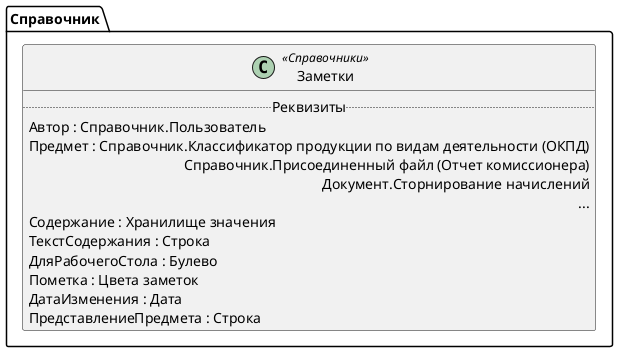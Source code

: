 ﻿@startuml Заметки
'!include templates.wsd
'..\include templates.wsd
class Справочник.Заметки as "Заметки" <<Справочники>>
{
..Реквизиты..
Автор : Справочник.Пользователь
Предмет : Справочник.Классификатор продукции по видам деятельности (ОКПД)\rСправочник.Присоединенный файл (Отчет комиссионера)\rДокумент.Сторнирование начислений\r...
Содержание : Хранилище значения
ТекстСодержания : Строка
ДляРабочегоСтола : Булево
Пометка : Цвета заметок
ДатаИзменения : Дата
ПредставлениеПредмета : Строка
}
@enduml
